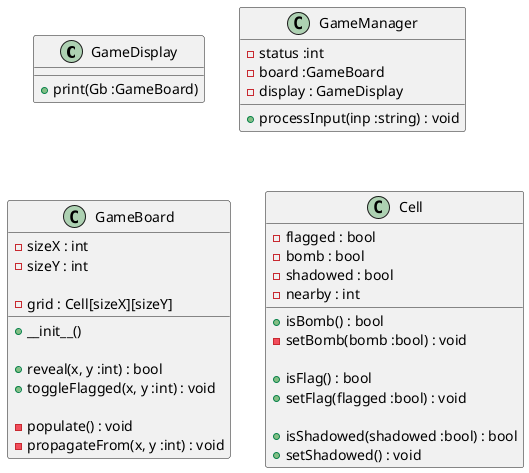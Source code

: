 @startuml
class GameDisplay {
    +print(Gb :GameBoard)
}

class GameManager {
    -status :int
    -board :GameBoard
    -display : GameDisplay

    +processInput(inp :string) : void
}

class GameBoard {
    -sizeX : int
    -sizeY : int

    -grid : Cell[sizeX][sizeY]

    +__init__()

    +reveal(x, y :int) : bool
    +toggleFlagged(x, y :int) : void

    -populate() : void
    -propagateFrom(x, y :int) : void

}

class Cell {

    -flagged : bool
    -bomb : bool
    -shadowed : bool
    -nearby : int

    +isBomb() : bool
    -setBomb(bomb :bool) : void

    +isFlag() : bool
    +setFlag(flagged :bool) : void

    +isShadowed(shadowed :bool) : bool
    +setShadowed() : void

}

@enduml